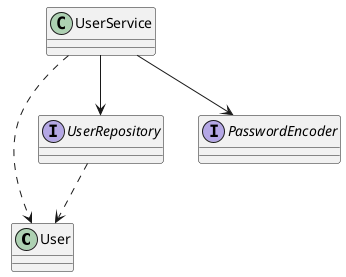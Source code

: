 @startuml

class User
class UserService
interface UserRepository
interface PasswordEncoder

UserService --> UserRepository
UserService --> PasswordEncoder
UserRepository ..> User
UserService ..> User

@enduml